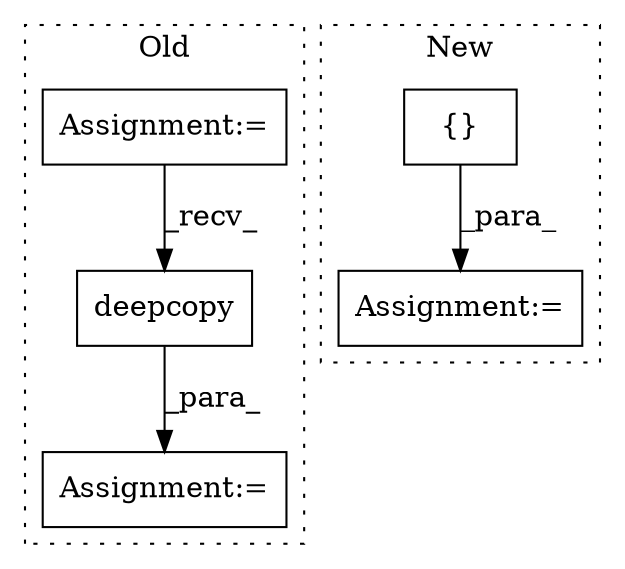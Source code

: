 digraph G {
subgraph cluster0 {
1 [label="deepcopy" a="32" s="2220,2403" l="15,1" shape="box"];
3 [label="Assignment:=" a="7" s="2214" l="1" shape="box"];
4 [label="Assignment:=" a="7" s="1973" l="4" shape="box"];
label = "Old";
style="dotted";
}
subgraph cluster1 {
2 [label="{}" a="4" s="2399,2402" l="1,1" shape="box"];
5 [label="Assignment:=" a="7" s="2353" l="1" shape="box"];
label = "New";
style="dotted";
}
1 -> 3 [label="_para_"];
2 -> 5 [label="_para_"];
4 -> 1 [label="_recv_"];
}